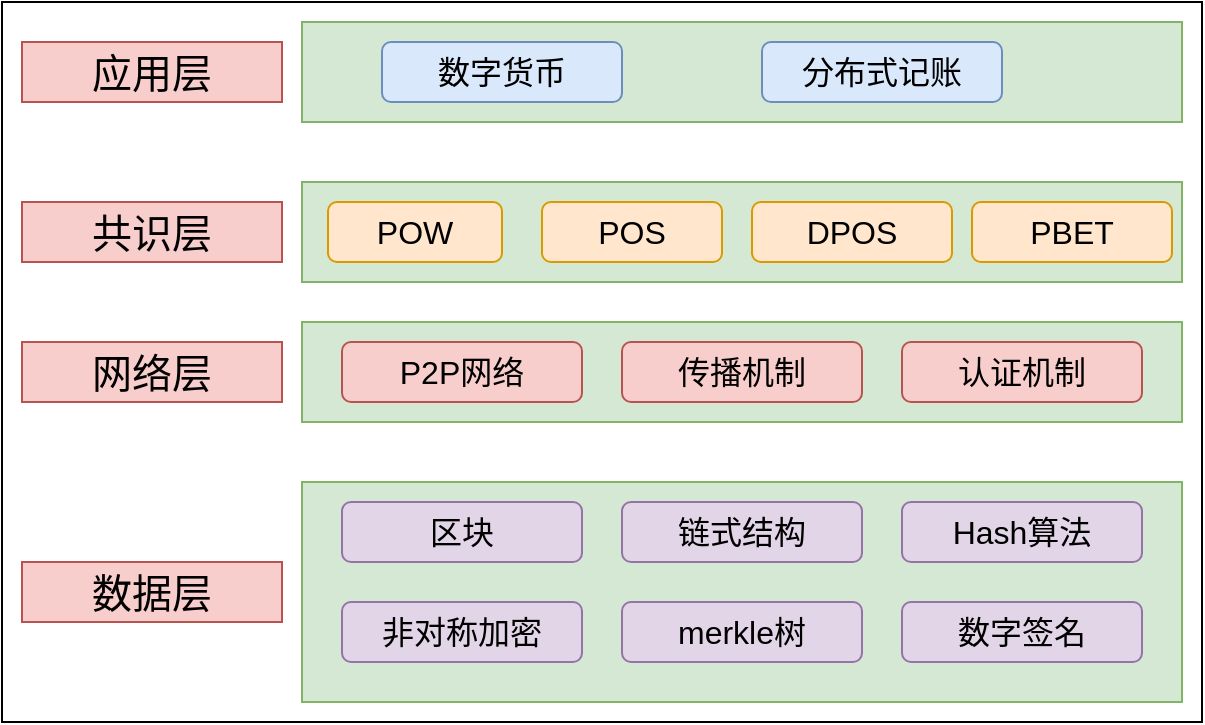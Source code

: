 <mxfile version="12.1.8" type="github" pages="1">
  <diagram id="rL1kTkCzrG9tQmhYl5_u" name="Page-1">
    <mxGraphModel dx="946" dy="532" grid="1" gridSize="10" guides="1" tooltips="1" connect="1" arrows="1" fold="1" page="1" pageScale="1" pageWidth="827" pageHeight="1169" math="0" shadow="0">
      <root>
        <mxCell id="0"/>
        <mxCell id="1" parent="0"/>
        <mxCell id="pysRgb6L1sIa9TWmlkjW-24" value="" style="rounded=0;whiteSpace=wrap;html=1;fontSize=16;align=center;" vertex="1" parent="1">
          <mxGeometry x="50" y="120" width="600" height="360" as="geometry"/>
        </mxCell>
        <mxCell id="pysRgb6L1sIa9TWmlkjW-1" value="" style="rounded=0;whiteSpace=wrap;html=1;fillColor=#d5e8d4;strokeColor=#82b366;" vertex="1" parent="1">
          <mxGeometry x="200" y="130" width="440" height="50" as="geometry"/>
        </mxCell>
        <mxCell id="pysRgb6L1sIa9TWmlkjW-2" value="" style="rounded=0;whiteSpace=wrap;html=1;fillColor=#d5e8d4;strokeColor=#82b366;" vertex="1" parent="1">
          <mxGeometry x="200" y="210" width="440" height="50" as="geometry"/>
        </mxCell>
        <mxCell id="pysRgb6L1sIa9TWmlkjW-3" value="" style="rounded=0;whiteSpace=wrap;html=1;fillColor=#d5e8d4;strokeColor=#82b366;" vertex="1" parent="1">
          <mxGeometry x="200" y="280" width="440" height="50" as="geometry"/>
        </mxCell>
        <mxCell id="pysRgb6L1sIa9TWmlkjW-4" value="" style="rounded=0;whiteSpace=wrap;html=1;fillColor=#d5e8d4;strokeColor=#82b366;" vertex="1" parent="1">
          <mxGeometry x="200" y="360" width="440" height="110" as="geometry"/>
        </mxCell>
        <mxCell id="pysRgb6L1sIa9TWmlkjW-5" value="区块" style="rounded=1;whiteSpace=wrap;html=1;align=center;fontSize=16;fillColor=#e1d5e7;strokeColor=#9673a6;" vertex="1" parent="1">
          <mxGeometry x="220" y="370" width="120" height="30" as="geometry"/>
        </mxCell>
        <mxCell id="pysRgb6L1sIa9TWmlkjW-6" value="链式结构" style="rounded=1;whiteSpace=wrap;html=1;align=center;fontSize=16;fillColor=#e1d5e7;strokeColor=#9673a6;" vertex="1" parent="1">
          <mxGeometry x="360" y="370" width="120" height="30" as="geometry"/>
        </mxCell>
        <mxCell id="pysRgb6L1sIa9TWmlkjW-7" value="Hash算法" style="rounded=1;whiteSpace=wrap;html=1;align=center;fontSize=16;fillColor=#e1d5e7;strokeColor=#9673a6;" vertex="1" parent="1">
          <mxGeometry x="500" y="370" width="120" height="30" as="geometry"/>
        </mxCell>
        <mxCell id="pysRgb6L1sIa9TWmlkjW-8" value="非对称加密" style="rounded=1;whiteSpace=wrap;html=1;align=center;fontSize=16;fillColor=#e1d5e7;strokeColor=#9673a6;" vertex="1" parent="1">
          <mxGeometry x="220" y="420" width="120" height="30" as="geometry"/>
        </mxCell>
        <mxCell id="pysRgb6L1sIa9TWmlkjW-9" value="merkle树" style="rounded=1;whiteSpace=wrap;html=1;align=center;fontSize=16;fillColor=#e1d5e7;strokeColor=#9673a6;" vertex="1" parent="1">
          <mxGeometry x="360" y="420" width="120" height="30" as="geometry"/>
        </mxCell>
        <mxCell id="pysRgb6L1sIa9TWmlkjW-10" value="数字签名" style="rounded=1;whiteSpace=wrap;html=1;align=center;fontSize=16;fillColor=#e1d5e7;strokeColor=#9673a6;" vertex="1" parent="1">
          <mxGeometry x="500" y="420" width="120" height="30" as="geometry"/>
        </mxCell>
        <mxCell id="pysRgb6L1sIa9TWmlkjW-11" value="POW" style="rounded=1;whiteSpace=wrap;html=1;align=center;fontSize=16;fillColor=#ffe6cc;strokeColor=#d79b00;" vertex="1" parent="1">
          <mxGeometry x="213" y="220" width="87" height="30" as="geometry"/>
        </mxCell>
        <mxCell id="pysRgb6L1sIa9TWmlkjW-12" value="POS" style="rounded=1;whiteSpace=wrap;html=1;align=center;fontSize=16;fillColor=#ffe6cc;strokeColor=#d79b00;" vertex="1" parent="1">
          <mxGeometry x="320" y="220" width="90" height="30" as="geometry"/>
        </mxCell>
        <mxCell id="pysRgb6L1sIa9TWmlkjW-13" value="DPOS" style="rounded=1;whiteSpace=wrap;html=1;align=center;fontSize=16;fillColor=#ffe6cc;strokeColor=#d79b00;" vertex="1" parent="1">
          <mxGeometry x="425" y="220" width="100" height="30" as="geometry"/>
        </mxCell>
        <mxCell id="pysRgb6L1sIa9TWmlkjW-14" value="数据层" style="text;html=1;strokeColor=#b85450;fillColor=#f8cecc;align=center;verticalAlign=middle;whiteSpace=wrap;rounded=0;fontSize=20;" vertex="1" parent="1">
          <mxGeometry x="60" y="400" width="130" height="30" as="geometry"/>
        </mxCell>
        <mxCell id="pysRgb6L1sIa9TWmlkjW-15" value="网络层" style="text;html=1;strokeColor=#b85450;fillColor=#f8cecc;align=center;verticalAlign=middle;whiteSpace=wrap;rounded=0;fontSize=20;" vertex="1" parent="1">
          <mxGeometry x="60" y="290" width="130" height="30" as="geometry"/>
        </mxCell>
        <mxCell id="pysRgb6L1sIa9TWmlkjW-16" value="共识层" style="text;html=1;strokeColor=#b85450;fillColor=#f8cecc;align=center;verticalAlign=middle;whiteSpace=wrap;rounded=0;fontSize=20;" vertex="1" parent="1">
          <mxGeometry x="60" y="220" width="130" height="30" as="geometry"/>
        </mxCell>
        <mxCell id="pysRgb6L1sIa9TWmlkjW-17" value="应用层" style="text;html=1;strokeColor=#b85450;fillColor=#f8cecc;align=center;verticalAlign=middle;whiteSpace=wrap;rounded=0;fontSize=20;" vertex="1" parent="1">
          <mxGeometry x="60" y="140" width="130" height="30" as="geometry"/>
        </mxCell>
        <mxCell id="pysRgb6L1sIa9TWmlkjW-18" value="PBET" style="rounded=1;whiteSpace=wrap;html=1;align=center;fontSize=16;fillColor=#ffe6cc;strokeColor=#d79b00;" vertex="1" parent="1">
          <mxGeometry x="535" y="220" width="100" height="30" as="geometry"/>
        </mxCell>
        <mxCell id="pysRgb6L1sIa9TWmlkjW-19" value="P2P网络" style="rounded=1;whiteSpace=wrap;html=1;align=center;fontSize=16;fillColor=#f8cecc;strokeColor=#b85450;" vertex="1" parent="1">
          <mxGeometry x="220" y="290" width="120" height="30" as="geometry"/>
        </mxCell>
        <mxCell id="pysRgb6L1sIa9TWmlkjW-20" value="传播机制" style="rounded=1;whiteSpace=wrap;html=1;align=center;fontSize=16;fillColor=#f8cecc;strokeColor=#b85450;" vertex="1" parent="1">
          <mxGeometry x="360" y="290" width="120" height="30" as="geometry"/>
        </mxCell>
        <mxCell id="pysRgb6L1sIa9TWmlkjW-21" value="认证机制" style="rounded=1;whiteSpace=wrap;html=1;align=center;fontSize=16;fillColor=#f8cecc;strokeColor=#b85450;" vertex="1" parent="1">
          <mxGeometry x="500" y="290" width="120" height="30" as="geometry"/>
        </mxCell>
        <mxCell id="pysRgb6L1sIa9TWmlkjW-22" value="数字货币" style="rounded=1;whiteSpace=wrap;html=1;align=center;fontSize=16;fillColor=#dae8fc;strokeColor=#6c8ebf;" vertex="1" parent="1">
          <mxGeometry x="240" y="140" width="120" height="30" as="geometry"/>
        </mxCell>
        <mxCell id="pysRgb6L1sIa9TWmlkjW-23" value="分布式记账" style="rounded=1;whiteSpace=wrap;html=1;align=center;fontSize=16;fillColor=#dae8fc;strokeColor=#6c8ebf;" vertex="1" parent="1">
          <mxGeometry x="430" y="140" width="120" height="30" as="geometry"/>
        </mxCell>
      </root>
    </mxGraphModel>
  </diagram>
</mxfile>
